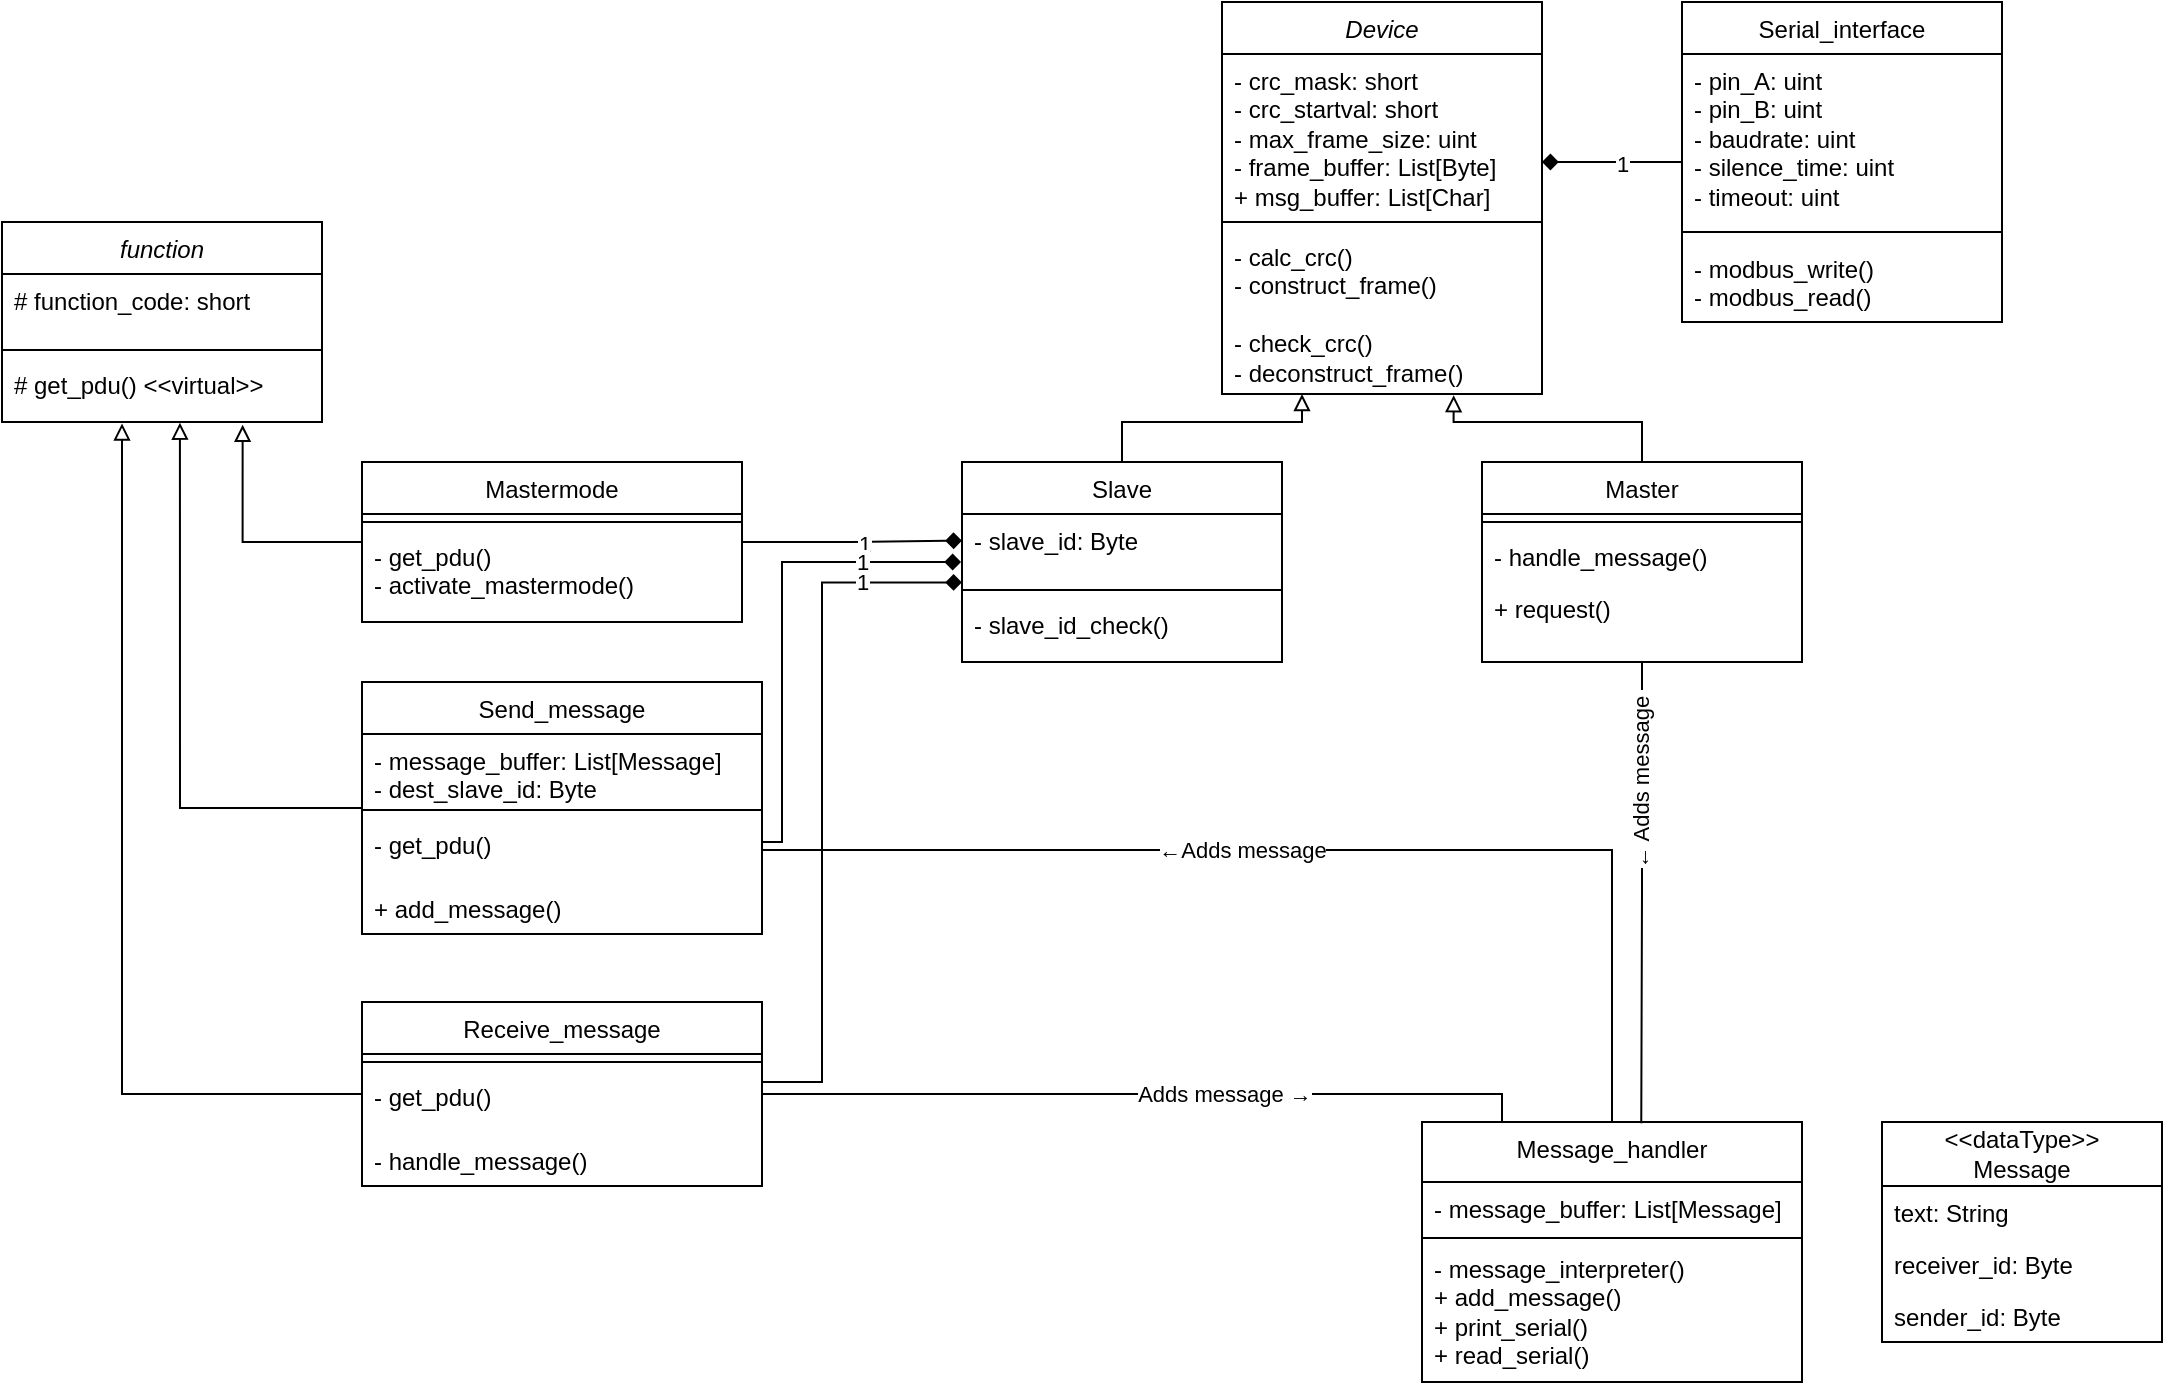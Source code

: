 <mxfile version="24.5.2" type="github">
  <diagram id="C5RBs43oDa-KdzZeNtuy" name="Page-1">
    <mxGraphModel dx="710" dy="459" grid="1" gridSize="10" guides="1" tooltips="1" connect="1" arrows="1" fold="1" page="1" pageScale="1" pageWidth="3300" pageHeight="4681" math="0" shadow="0">
      <root>
        <mxCell id="WIyWlLk6GJQsqaUBKTNV-0" />
        <mxCell id="WIyWlLk6GJQsqaUBKTNV-1" parent="WIyWlLk6GJQsqaUBKTNV-0" />
        <mxCell id="0T1XnAhTBll2UU8GzCWv-0" value="&lt;span style=&quot;font-weight: normal;&quot;&gt;&lt;i&gt;Device&lt;/i&gt;&lt;/span&gt;" style="swimlane;fontStyle=1;align=center;verticalAlign=top;childLayout=stackLayout;horizontal=1;startSize=26;horizontalStack=0;resizeParent=1;resizeParentMax=0;resizeLast=0;collapsible=1;marginBottom=0;whiteSpace=wrap;html=1;" parent="WIyWlLk6GJQsqaUBKTNV-1" vertex="1">
          <mxGeometry x="740" y="100" width="160" height="196" as="geometry" />
        </mxCell>
        <mxCell id="0T1XnAhTBll2UU8GzCWv-1" value="- crc_mask: short&lt;div&gt;- crc_startval: short&lt;/div&gt;&lt;div&gt;- max_frame_size: uint&lt;/div&gt;&lt;div&gt;- frame_buffer: List[Byte]&lt;/div&gt;&lt;div&gt;+ msg_buffer: List[Char]&lt;/div&gt;" style="text;strokeColor=none;fillColor=none;align=left;verticalAlign=top;spacingLeft=4;spacingRight=4;overflow=hidden;rotatable=0;points=[[0,0.5],[1,0.5]];portConstraint=eastwest;whiteSpace=wrap;html=1;" parent="0T1XnAhTBll2UU8GzCWv-0" vertex="1">
          <mxGeometry y="26" width="160" height="80" as="geometry" />
        </mxCell>
        <mxCell id="0T1XnAhTBll2UU8GzCWv-2" value="" style="line;strokeWidth=1;fillColor=none;align=left;verticalAlign=middle;spacingTop=-1;spacingLeft=3;spacingRight=3;rotatable=0;labelPosition=right;points=[];portConstraint=eastwest;strokeColor=inherit;" parent="0T1XnAhTBll2UU8GzCWv-0" vertex="1">
          <mxGeometry y="106" width="160" height="8" as="geometry" />
        </mxCell>
        <mxCell id="0T1XnAhTBll2UU8GzCWv-3" value="- calc_crc()&lt;div&gt;- construct_frame()&lt;br&gt;&lt;/div&gt;&lt;div&gt;&lt;br&gt;&lt;/div&gt;&lt;div&gt;&lt;div&gt;- check_crc()&lt;/div&gt;&lt;div&gt;&lt;div&gt;- deconstruct_frame()&lt;/div&gt;&lt;/div&gt;&lt;/div&gt;" style="text;strokeColor=none;fillColor=none;align=left;verticalAlign=top;spacingLeft=4;spacingRight=4;overflow=hidden;rotatable=0;points=[[0,0.5],[1,0.5]];portConstraint=eastwest;whiteSpace=wrap;html=1;" parent="0T1XnAhTBll2UU8GzCWv-0" vertex="1">
          <mxGeometry y="114" width="160" height="82" as="geometry" />
        </mxCell>
        <mxCell id="0T1XnAhTBll2UU8GzCWv-8" style="edgeStyle=orthogonalEdgeStyle;rounded=0;orthogonalLoop=1;jettySize=auto;html=1;endArrow=block;endFill=0;entryX=0.25;entryY=1;entryDx=0;entryDy=0;exitX=0.5;exitY=0;exitDx=0;exitDy=0;startArrow=none;startFill=0;" parent="WIyWlLk6GJQsqaUBKTNV-1" source="0T1XnAhTBll2UU8GzCWv-10" target="0T1XnAhTBll2UU8GzCWv-0" edge="1">
          <mxGeometry relative="1" as="geometry">
            <mxPoint x="640" y="440" as="sourcePoint" />
            <mxPoint x="790" y="380" as="targetPoint" />
            <Array as="points">
              <mxPoint x="690" y="310" />
              <mxPoint x="780" y="310" />
            </Array>
          </mxGeometry>
        </mxCell>
        <mxCell id="0T1XnAhTBll2UU8GzCWv-10" value="&lt;span style=&quot;font-weight: normal;&quot;&gt;Slave&lt;/span&gt;" style="swimlane;fontStyle=1;align=center;verticalAlign=top;childLayout=stackLayout;horizontal=1;startSize=26;horizontalStack=0;resizeParent=1;resizeParentMax=0;resizeLast=0;collapsible=1;marginBottom=0;whiteSpace=wrap;html=1;" parent="WIyWlLk6GJQsqaUBKTNV-1" vertex="1">
          <mxGeometry x="610" y="330" width="160" height="100" as="geometry" />
        </mxCell>
        <mxCell id="0T1XnAhTBll2UU8GzCWv-11" value="- slave_id: Byte" style="text;strokeColor=none;fillColor=none;align=left;verticalAlign=top;spacingLeft=4;spacingRight=4;overflow=hidden;rotatable=0;points=[[0,0.5],[1,0.5]];portConstraint=eastwest;whiteSpace=wrap;html=1;" parent="0T1XnAhTBll2UU8GzCWv-10" vertex="1">
          <mxGeometry y="26" width="160" height="34" as="geometry" />
        </mxCell>
        <mxCell id="0T1XnAhTBll2UU8GzCWv-12" value="" style="line;strokeWidth=1;fillColor=none;align=left;verticalAlign=middle;spacingTop=-1;spacingLeft=3;spacingRight=3;rotatable=0;labelPosition=right;points=[];portConstraint=eastwest;strokeColor=inherit;" parent="0T1XnAhTBll2UU8GzCWv-10" vertex="1">
          <mxGeometry y="60" width="160" height="8" as="geometry" />
        </mxCell>
        <mxCell id="0T1XnAhTBll2UU8GzCWv-13" value="- slave_id_check()&lt;div&gt;&lt;br&gt;&lt;/div&gt;&lt;div&gt;&lt;br&gt;&lt;/div&gt;" style="text;strokeColor=none;fillColor=none;align=left;verticalAlign=top;spacingLeft=4;spacingRight=4;overflow=hidden;rotatable=0;points=[[0,0.5],[1,0.5]];portConstraint=eastwest;whiteSpace=wrap;html=1;" parent="0T1XnAhTBll2UU8GzCWv-10" vertex="1">
          <mxGeometry y="68" width="160" height="32" as="geometry" />
        </mxCell>
        <mxCell id="0T1XnAhTBll2UU8GzCWv-18" style="edgeStyle=orthogonalEdgeStyle;rounded=0;orthogonalLoop=1;jettySize=auto;html=1;entryX=0.724;entryY=1.007;entryDx=0;entryDy=0;entryPerimeter=0;endArrow=block;endFill=0;startArrow=none;startFill=0;" parent="WIyWlLk6GJQsqaUBKTNV-1" source="0T1XnAhTBll2UU8GzCWv-14" target="0T1XnAhTBll2UU8GzCWv-3" edge="1">
          <mxGeometry relative="1" as="geometry">
            <mxPoint x="860" y="390" as="targetPoint" />
            <Array as="points">
              <mxPoint x="950" y="310" />
              <mxPoint x="856" y="310" />
            </Array>
          </mxGeometry>
        </mxCell>
        <mxCell id="0T1XnAhTBll2UU8GzCWv-14" value="&lt;span style=&quot;font-weight: normal;&quot;&gt;Master&lt;/span&gt;" style="swimlane;fontStyle=1;align=center;verticalAlign=top;childLayout=stackLayout;horizontal=1;startSize=26;horizontalStack=0;resizeParent=1;resizeParentMax=0;resizeLast=0;collapsible=1;marginBottom=0;whiteSpace=wrap;html=1;" parent="WIyWlLk6GJQsqaUBKTNV-1" vertex="1">
          <mxGeometry x="870" y="330" width="160" height="100" as="geometry" />
        </mxCell>
        <mxCell id="0T1XnAhTBll2UU8GzCWv-16" value="" style="line;strokeWidth=1;fillColor=none;align=left;verticalAlign=middle;spacingTop=-1;spacingLeft=3;spacingRight=3;rotatable=0;labelPosition=right;points=[];portConstraint=eastwest;strokeColor=inherit;" parent="0T1XnAhTBll2UU8GzCWv-14" vertex="1">
          <mxGeometry y="26" width="160" height="8" as="geometry" />
        </mxCell>
        <mxCell id="0T1XnAhTBll2UU8GzCWv-84" value="- handle_message()" style="text;strokeColor=none;fillColor=none;align=left;verticalAlign=top;spacingLeft=4;spacingRight=4;overflow=hidden;rotatable=0;points=[[0,0.5],[1,0.5]];portConstraint=eastwest;whiteSpace=wrap;html=1;" parent="0T1XnAhTBll2UU8GzCWv-14" vertex="1">
          <mxGeometry y="34" width="160" height="26" as="geometry" />
        </mxCell>
        <mxCell id="0T1XnAhTBll2UU8GzCWv-17" value="+ request()" style="text;strokeColor=none;fillColor=none;align=left;verticalAlign=top;spacingLeft=4;spacingRight=4;overflow=hidden;rotatable=0;points=[[0,0.5],[1,0.5]];portConstraint=eastwest;whiteSpace=wrap;html=1;" parent="0T1XnAhTBll2UU8GzCWv-14" vertex="1">
          <mxGeometry y="60" width="160" height="40" as="geometry" />
        </mxCell>
        <mxCell id="0T1XnAhTBll2UU8GzCWv-23" value="" style="edgeStyle=orthogonalEdgeStyle;rounded=0;orthogonalLoop=1;jettySize=auto;html=1;endArrow=diamond;endFill=1;" parent="WIyWlLk6GJQsqaUBKTNV-1" source="0T1XnAhTBll2UU8GzCWv-19" edge="1">
          <mxGeometry relative="1" as="geometry">
            <mxPoint x="900" y="180" as="targetPoint" />
            <Array as="points">
              <mxPoint x="900" y="180" />
            </Array>
          </mxGeometry>
        </mxCell>
        <mxCell id="0T1XnAhTBll2UU8GzCWv-36" value="1" style="edgeLabel;html=1;align=center;verticalAlign=middle;resizable=0;points=[];" parent="0T1XnAhTBll2UU8GzCWv-23" vertex="1" connectable="0">
          <mxGeometry x="-0.126" y="1" relative="1" as="geometry">
            <mxPoint as="offset" />
          </mxGeometry>
        </mxCell>
        <mxCell id="0T1XnAhTBll2UU8GzCWv-19" value="&lt;span style=&quot;font-weight: 400;&quot;&gt;Serial_interface&lt;/span&gt;" style="swimlane;fontStyle=1;align=center;verticalAlign=top;childLayout=stackLayout;horizontal=1;startSize=26;horizontalStack=0;resizeParent=1;resizeParentMax=0;resizeLast=0;collapsible=1;marginBottom=0;whiteSpace=wrap;html=1;" parent="WIyWlLk6GJQsqaUBKTNV-1" vertex="1">
          <mxGeometry x="970" y="100" width="160" height="160" as="geometry" />
        </mxCell>
        <mxCell id="0T1XnAhTBll2UU8GzCWv-20" value="&lt;div&gt;- pin_A: uint&lt;/div&gt;&lt;div&gt;- pin_B: uint&lt;/div&gt;&lt;div&gt;- baudrate: uint&lt;/div&gt;&lt;div&gt;- silence_time: uint&lt;/div&gt;&lt;div&gt;- timeout: uint&lt;/div&gt;" style="text;strokeColor=none;fillColor=none;align=left;verticalAlign=top;spacingLeft=4;spacingRight=4;overflow=hidden;rotatable=0;points=[[0,0.5],[1,0.5]];portConstraint=eastwest;whiteSpace=wrap;html=1;" parent="0T1XnAhTBll2UU8GzCWv-19" vertex="1">
          <mxGeometry y="26" width="160" height="84" as="geometry" />
        </mxCell>
        <mxCell id="0T1XnAhTBll2UU8GzCWv-21" value="" style="line;strokeWidth=1;fillColor=none;align=left;verticalAlign=middle;spacingTop=-1;spacingLeft=3;spacingRight=3;rotatable=0;labelPosition=right;points=[];portConstraint=eastwest;strokeColor=inherit;" parent="0T1XnAhTBll2UU8GzCWv-19" vertex="1">
          <mxGeometry y="110" width="160" height="10" as="geometry" />
        </mxCell>
        <mxCell id="0T1XnAhTBll2UU8GzCWv-22" value="- modbus_write()&lt;div&gt;- modbus_read()&lt;br&gt;&lt;/div&gt;" style="text;strokeColor=none;fillColor=none;align=left;verticalAlign=top;spacingLeft=4;spacingRight=4;overflow=hidden;rotatable=0;points=[[0,0.5],[1,0.5]];portConstraint=eastwest;whiteSpace=wrap;html=1;" parent="0T1XnAhTBll2UU8GzCWv-19" vertex="1">
          <mxGeometry y="120" width="160" height="40" as="geometry" />
        </mxCell>
        <mxCell id="0T1XnAhTBll2UU8GzCWv-24" value="&lt;i style=&quot;font-weight: normal;&quot;&gt;function&lt;/i&gt;" style="swimlane;fontStyle=1;align=center;verticalAlign=top;childLayout=stackLayout;horizontal=1;startSize=26;horizontalStack=0;resizeParent=1;resizeParentMax=0;resizeLast=0;collapsible=1;marginBottom=0;whiteSpace=wrap;html=1;" parent="WIyWlLk6GJQsqaUBKTNV-1" vertex="1">
          <mxGeometry x="130" y="210" width="160" height="100" as="geometry" />
        </mxCell>
        <mxCell id="0T1XnAhTBll2UU8GzCWv-25" value="# function_code: short&amp;nbsp;" style="text;strokeColor=none;fillColor=none;align=left;verticalAlign=top;spacingLeft=4;spacingRight=4;overflow=hidden;rotatable=0;points=[[0,0.5],[1,0.5]];portConstraint=eastwest;whiteSpace=wrap;html=1;" parent="0T1XnAhTBll2UU8GzCWv-24" vertex="1">
          <mxGeometry y="26" width="160" height="34" as="geometry" />
        </mxCell>
        <mxCell id="0T1XnAhTBll2UU8GzCWv-26" value="" style="line;strokeWidth=1;fillColor=none;align=left;verticalAlign=middle;spacingTop=-1;spacingLeft=3;spacingRight=3;rotatable=0;labelPosition=right;points=[];portConstraint=eastwest;strokeColor=inherit;" parent="0T1XnAhTBll2UU8GzCWv-24" vertex="1">
          <mxGeometry y="60" width="160" height="8" as="geometry" />
        </mxCell>
        <mxCell id="0T1XnAhTBll2UU8GzCWv-27" value="# get_pdu() &amp;lt;&amp;lt;virtual&amp;gt;&amp;gt;" style="text;strokeColor=none;fillColor=none;align=left;verticalAlign=top;spacingLeft=4;spacingRight=4;overflow=hidden;rotatable=0;points=[[0,0.5],[1,0.5]];portConstraint=eastwest;whiteSpace=wrap;html=1;" parent="0T1XnAhTBll2UU8GzCWv-24" vertex="1">
          <mxGeometry y="68" width="160" height="32" as="geometry" />
        </mxCell>
        <mxCell id="0T1XnAhTBll2UU8GzCWv-97" style="edgeStyle=orthogonalEdgeStyle;rounded=0;orthogonalLoop=1;jettySize=auto;html=1;entryX=1;entryY=0.5;entryDx=0;entryDy=0;endArrow=none;endFill=0;" parent="WIyWlLk6GJQsqaUBKTNV-1" source="0T1XnAhTBll2UU8GzCWv-41" target="0T1XnAhTBll2UU8GzCWv-58" edge="1">
          <mxGeometry relative="1" as="geometry" />
        </mxCell>
        <mxCell id="0T1XnAhTBll2UU8GzCWv-98" value="←Adds message" style="edgeLabel;html=1;align=center;verticalAlign=middle;resizable=0;points=[];" parent="0T1XnAhTBll2UU8GzCWv-97" vertex="1" connectable="0">
          <mxGeometry x="0.147" y="2" relative="1" as="geometry">
            <mxPoint y="-2" as="offset" />
          </mxGeometry>
        </mxCell>
        <mxCell id="0T1XnAhTBll2UU8GzCWv-41" value="&lt;span style=&quot;font-weight: normal;&quot;&gt;Message_handler&lt;/span&gt;" style="swimlane;fontStyle=1;align=center;verticalAlign=top;childLayout=stackLayout;horizontal=1;startSize=30;horizontalStack=0;resizeParent=1;resizeParentMax=0;resizeLast=0;collapsible=1;marginBottom=0;whiteSpace=wrap;html=1;" parent="WIyWlLk6GJQsqaUBKTNV-1" vertex="1">
          <mxGeometry x="840" y="660" width="190" height="130" as="geometry" />
        </mxCell>
        <mxCell id="0T1XnAhTBll2UU8GzCWv-44" value="- message_buffer: List[Message]" style="text;strokeColor=none;fillColor=none;align=left;verticalAlign=top;spacingLeft=4;spacingRight=4;overflow=hidden;rotatable=0;points=[[0,0.5],[1,0.5]];portConstraint=eastwest;whiteSpace=wrap;html=1;" parent="0T1XnAhTBll2UU8GzCWv-41" vertex="1">
          <mxGeometry y="30" width="190" height="26" as="geometry" />
        </mxCell>
        <mxCell id="0T1XnAhTBll2UU8GzCWv-42" value="" style="line;strokeWidth=1;fillColor=none;align=left;verticalAlign=middle;spacingTop=-1;spacingLeft=3;spacingRight=3;rotatable=0;labelPosition=right;points=[];portConstraint=eastwest;strokeColor=inherit;" parent="0T1XnAhTBll2UU8GzCWv-41" vertex="1">
          <mxGeometry y="56" width="190" height="4" as="geometry" />
        </mxCell>
        <mxCell id="0T1XnAhTBll2UU8GzCWv-43" value="&lt;div&gt;- message_interpreter()&lt;/div&gt;&lt;div&gt;+ add_message()&lt;/div&gt;+ print_serial()&lt;div&gt;+ read_serial()&lt;br&gt;&lt;div&gt;&lt;br&gt;&lt;/div&gt;&lt;/div&gt;" style="text;strokeColor=none;fillColor=none;align=left;verticalAlign=top;spacingLeft=4;spacingRight=4;overflow=hidden;rotatable=0;points=[[0,0.5],[1,0.5]];portConstraint=eastwest;whiteSpace=wrap;html=1;" parent="0T1XnAhTBll2UU8GzCWv-41" vertex="1">
          <mxGeometry y="60" width="190" height="70" as="geometry" />
        </mxCell>
        <mxCell id="0T1XnAhTBll2UU8GzCWv-76" style="edgeStyle=orthogonalEdgeStyle;rounded=0;orthogonalLoop=1;jettySize=auto;html=1;entryX=0.556;entryY=1.01;entryDx=0;entryDy=0;entryPerimeter=0;endArrow=block;endFill=0;" parent="WIyWlLk6GJQsqaUBKTNV-1" source="0T1XnAhTBll2UU8GzCWv-55" target="0T1XnAhTBll2UU8GzCWv-27" edge="1">
          <mxGeometry relative="1" as="geometry">
            <mxPoint x="220" y="320" as="targetPoint" />
            <Array as="points">
              <mxPoint x="219" y="503" />
            </Array>
          </mxGeometry>
        </mxCell>
        <mxCell id="0T1XnAhTBll2UU8GzCWv-55" value="&lt;span style=&quot;font-weight: normal;&quot;&gt;Send_message&lt;/span&gt;" style="swimlane;fontStyle=1;align=center;verticalAlign=top;childLayout=stackLayout;horizontal=1;startSize=26;horizontalStack=0;resizeParent=1;resizeParentMax=0;resizeLast=0;collapsible=1;marginBottom=0;whiteSpace=wrap;html=1;" parent="WIyWlLk6GJQsqaUBKTNV-1" vertex="1">
          <mxGeometry x="310" y="440" width="200" height="126" as="geometry" />
        </mxCell>
        <mxCell id="0T1XnAhTBll2UU8GzCWv-56" value="- message_buffer: List[Message]&lt;div&gt;- dest_slave_id: Byte&lt;/div&gt;" style="text;strokeColor=none;fillColor=none;align=left;verticalAlign=top;spacingLeft=4;spacingRight=4;overflow=hidden;rotatable=0;points=[[0,0.5],[1,0.5]];portConstraint=eastwest;whiteSpace=wrap;html=1;" parent="0T1XnAhTBll2UU8GzCWv-55" vertex="1">
          <mxGeometry y="26" width="200" height="34" as="geometry" />
        </mxCell>
        <mxCell id="0T1XnAhTBll2UU8GzCWv-57" value="" style="line;strokeWidth=1;fillColor=none;align=left;verticalAlign=middle;spacingTop=-1;spacingLeft=3;spacingRight=3;rotatable=0;labelPosition=right;points=[];portConstraint=eastwest;strokeColor=inherit;" parent="0T1XnAhTBll2UU8GzCWv-55" vertex="1">
          <mxGeometry y="60" width="200" height="8" as="geometry" />
        </mxCell>
        <mxCell id="0T1XnAhTBll2UU8GzCWv-58" value="- get_pdu()&amp;nbsp;&lt;div&gt;&lt;br&gt;&lt;/div&gt;" style="text;strokeColor=none;fillColor=none;align=left;verticalAlign=top;spacingLeft=4;spacingRight=4;overflow=hidden;rotatable=0;points=[[0,0.5],[1,0.5]];portConstraint=eastwest;whiteSpace=wrap;html=1;" parent="0T1XnAhTBll2UU8GzCWv-55" vertex="1">
          <mxGeometry y="68" width="200" height="32" as="geometry" />
        </mxCell>
        <mxCell id="0T1XnAhTBll2UU8GzCWv-59" value="+ add_message()" style="text;strokeColor=none;fillColor=none;align=left;verticalAlign=top;spacingLeft=4;spacingRight=4;overflow=hidden;rotatable=0;points=[[0,0.5],[1,0.5]];portConstraint=eastwest;whiteSpace=wrap;html=1;" parent="0T1XnAhTBll2UU8GzCWv-55" vertex="1">
          <mxGeometry y="100" width="200" height="26" as="geometry" />
        </mxCell>
        <mxCell id="0T1XnAhTBll2UU8GzCWv-75" style="edgeStyle=orthogonalEdgeStyle;rounded=0;orthogonalLoop=1;jettySize=auto;html=1;entryX=0.752;entryY=1.044;entryDx=0;entryDy=0;entryPerimeter=0;endArrow=block;endFill=0;" parent="WIyWlLk6GJQsqaUBKTNV-1" source="0T1XnAhTBll2UU8GzCWv-61" target="0T1XnAhTBll2UU8GzCWv-27" edge="1">
          <mxGeometry relative="1" as="geometry">
            <mxPoint x="250" y="320" as="targetPoint" />
            <Array as="points">
              <mxPoint x="250" y="370" />
            </Array>
          </mxGeometry>
        </mxCell>
        <mxCell id="0T1XnAhTBll2UU8GzCWv-61" value="&lt;span style=&quot;font-weight: 400;&quot;&gt;Mastermode&lt;/span&gt;" style="swimlane;fontStyle=1;align=center;verticalAlign=top;childLayout=stackLayout;horizontal=1;startSize=26;horizontalStack=0;resizeParent=1;resizeParentMax=0;resizeLast=0;collapsible=1;marginBottom=0;whiteSpace=wrap;html=1;" parent="WIyWlLk6GJQsqaUBKTNV-1" vertex="1">
          <mxGeometry x="310" y="330" width="190" height="80" as="geometry" />
        </mxCell>
        <mxCell id="0T1XnAhTBll2UU8GzCWv-63" value="" style="line;strokeWidth=1;fillColor=none;align=left;verticalAlign=middle;spacingTop=-1;spacingLeft=3;spacingRight=3;rotatable=0;labelPosition=right;points=[];portConstraint=eastwest;strokeColor=inherit;" parent="0T1XnAhTBll2UU8GzCWv-61" vertex="1">
          <mxGeometry y="26" width="190" height="8" as="geometry" />
        </mxCell>
        <mxCell id="0T1XnAhTBll2UU8GzCWv-64" value="- get_pdu()&amp;nbsp;&lt;div&gt;- activate_mastermode()&lt;/div&gt;" style="text;strokeColor=none;fillColor=none;align=left;verticalAlign=top;spacingLeft=4;spacingRight=4;overflow=hidden;rotatable=0;points=[[0,0.5],[1,0.5]];portConstraint=eastwest;whiteSpace=wrap;html=1;" parent="0T1XnAhTBll2UU8GzCWv-61" vertex="1">
          <mxGeometry y="34" width="190" height="46" as="geometry" />
        </mxCell>
        <mxCell id="0T1XnAhTBll2UU8GzCWv-69" value="&lt;span style=&quot;font-weight: normal;&quot;&gt;Receive_message&lt;/span&gt;" style="swimlane;fontStyle=1;align=center;verticalAlign=top;childLayout=stackLayout;horizontal=1;startSize=26;horizontalStack=0;resizeParent=1;resizeParentMax=0;resizeLast=0;collapsible=1;marginBottom=0;whiteSpace=wrap;html=1;" parent="WIyWlLk6GJQsqaUBKTNV-1" vertex="1">
          <mxGeometry x="310" y="600" width="200" height="92" as="geometry" />
        </mxCell>
        <mxCell id="0T1XnAhTBll2UU8GzCWv-71" value="" style="line;strokeWidth=1;fillColor=none;align=left;verticalAlign=middle;spacingTop=-1;spacingLeft=3;spacingRight=3;rotatable=0;labelPosition=right;points=[];portConstraint=eastwest;strokeColor=inherit;" parent="0T1XnAhTBll2UU8GzCWv-69" vertex="1">
          <mxGeometry y="26" width="200" height="8" as="geometry" />
        </mxCell>
        <mxCell id="0T1XnAhTBll2UU8GzCWv-72" value="- get_pdu()&amp;nbsp;&lt;div&gt;&lt;br&gt;&lt;/div&gt;" style="text;strokeColor=none;fillColor=none;align=left;verticalAlign=top;spacingLeft=4;spacingRight=4;overflow=hidden;rotatable=0;points=[[0,0.5],[1,0.5]];portConstraint=eastwest;whiteSpace=wrap;html=1;" parent="0T1XnAhTBll2UU8GzCWv-69" vertex="1">
          <mxGeometry y="34" width="200" height="32" as="geometry" />
        </mxCell>
        <mxCell id="0T1XnAhTBll2UU8GzCWv-73" value="- handle_message()" style="text;strokeColor=none;fillColor=none;align=left;verticalAlign=top;spacingLeft=4;spacingRight=4;overflow=hidden;rotatable=0;points=[[0,0.5],[1,0.5]];portConstraint=eastwest;whiteSpace=wrap;html=1;" parent="0T1XnAhTBll2UU8GzCWv-69" vertex="1">
          <mxGeometry y="66" width="200" height="26" as="geometry" />
        </mxCell>
        <mxCell id="0T1XnAhTBll2UU8GzCWv-77" style="edgeStyle=orthogonalEdgeStyle;rounded=0;orthogonalLoop=1;jettySize=auto;html=1;entryX=0.381;entryY=1.021;entryDx=0;entryDy=0;entryPerimeter=0;endArrow=block;endFill=0;" parent="WIyWlLk6GJQsqaUBKTNV-1" source="0T1XnAhTBll2UU8GzCWv-69" target="0T1XnAhTBll2UU8GzCWv-27" edge="1">
          <mxGeometry relative="1" as="geometry">
            <Array as="points">
              <mxPoint x="190" y="646" />
              <mxPoint x="190" y="311" />
            </Array>
          </mxGeometry>
        </mxCell>
        <mxCell id="0T1XnAhTBll2UU8GzCWv-78" style="edgeStyle=orthogonalEdgeStyle;rounded=0;orthogonalLoop=1;jettySize=auto;html=1;entryX=0;entryY=0.392;entryDx=0;entryDy=0;entryPerimeter=0;endArrow=diamond;endFill=1;" parent="WIyWlLk6GJQsqaUBKTNV-1" source="0T1XnAhTBll2UU8GzCWv-61" target="0T1XnAhTBll2UU8GzCWv-11" edge="1">
          <mxGeometry relative="1" as="geometry" />
        </mxCell>
        <mxCell id="0T1XnAhTBll2UU8GzCWv-83" value="1" style="edgeLabel;html=1;align=center;verticalAlign=middle;resizable=0;points=[];" parent="0T1XnAhTBll2UU8GzCWv-78" vertex="1" connectable="0">
          <mxGeometry x="0.409" relative="1" as="geometry">
            <mxPoint x="-17" y="1" as="offset" />
          </mxGeometry>
        </mxCell>
        <mxCell id="0T1XnAhTBll2UU8GzCWv-79" style="edgeStyle=orthogonalEdgeStyle;rounded=0;orthogonalLoop=1;jettySize=auto;html=1;endArrow=diamond;endFill=1;entryX=-0.003;entryY=0.706;entryDx=0;entryDy=0;entryPerimeter=0;" parent="WIyWlLk6GJQsqaUBKTNV-1" source="0T1XnAhTBll2UU8GzCWv-55" target="0T1XnAhTBll2UU8GzCWv-11" edge="1">
          <mxGeometry relative="1" as="geometry">
            <mxPoint x="590" y="380" as="targetPoint" />
            <Array as="points">
              <mxPoint x="520" y="520" />
              <mxPoint x="520" y="380" />
            </Array>
          </mxGeometry>
        </mxCell>
        <mxCell id="0T1XnAhTBll2UU8GzCWv-82" value="1" style="edgeLabel;html=1;align=center;verticalAlign=middle;resizable=0;points=[];" parent="0T1XnAhTBll2UU8GzCWv-79" vertex="1" connectable="0">
          <mxGeometry x="0.717" relative="1" as="geometry">
            <mxPoint x="-16" as="offset" />
          </mxGeometry>
        </mxCell>
        <mxCell id="0T1XnAhTBll2UU8GzCWv-80" style="edgeStyle=orthogonalEdgeStyle;rounded=0;orthogonalLoop=1;jettySize=auto;html=1;endArrow=diamond;endFill=1;entryX=0;entryY=1.006;entryDx=0;entryDy=0;entryPerimeter=0;" parent="WIyWlLk6GJQsqaUBKTNV-1" source="0T1XnAhTBll2UU8GzCWv-69" target="0T1XnAhTBll2UU8GzCWv-11" edge="1">
          <mxGeometry relative="1" as="geometry">
            <mxPoint x="600" y="390" as="targetPoint" />
            <Array as="points">
              <mxPoint x="540" y="640" />
              <mxPoint x="540" y="390" />
            </Array>
          </mxGeometry>
        </mxCell>
        <mxCell id="0T1XnAhTBll2UU8GzCWv-81" value="1" style="edgeLabel;html=1;align=center;verticalAlign=middle;resizable=0;points=[];" parent="0T1XnAhTBll2UU8GzCWv-80" vertex="1" connectable="0">
          <mxGeometry x="0.822" relative="1" as="geometry">
            <mxPoint x="-19" as="offset" />
          </mxGeometry>
        </mxCell>
        <mxCell id="0T1XnAhTBll2UU8GzCWv-85" style="edgeStyle=orthogonalEdgeStyle;rounded=0;orthogonalLoop=1;jettySize=auto;html=1;endArrow=none;endFill=0;" parent="WIyWlLk6GJQsqaUBKTNV-1" source="0T1XnAhTBll2UU8GzCWv-69" edge="1">
          <mxGeometry relative="1" as="geometry">
            <mxPoint x="880" y="660" as="targetPoint" />
            <Array as="points">
              <mxPoint x="880" y="646" />
              <mxPoint x="880" y="660" />
              <mxPoint x="878" y="660" />
            </Array>
          </mxGeometry>
        </mxCell>
        <mxCell id="0T1XnAhTBll2UU8GzCWv-87" value="Adds message →" style="edgeLabel;html=1;align=center;verticalAlign=middle;resizable=0;points=[];" parent="0T1XnAhTBll2UU8GzCWv-85" vertex="1" connectable="0">
          <mxGeometry x="-0.086" y="-3" relative="1" as="geometry">
            <mxPoint x="53" y="-3" as="offset" />
          </mxGeometry>
        </mxCell>
        <mxCell id="0T1XnAhTBll2UU8GzCWv-90" style="edgeStyle=orthogonalEdgeStyle;rounded=0;orthogonalLoop=1;jettySize=auto;html=1;entryX=0.577;entryY=0.005;entryDx=0;entryDy=0;entryPerimeter=0;endArrow=none;endFill=0;" parent="WIyWlLk6GJQsqaUBKTNV-1" source="0T1XnAhTBll2UU8GzCWv-14" target="0T1XnAhTBll2UU8GzCWv-41" edge="1">
          <mxGeometry relative="1" as="geometry" />
        </mxCell>
        <mxCell id="0T1XnAhTBll2UU8GzCWv-91" value="← Adds message&amp;nbsp;" style="edgeLabel;html=1;align=center;verticalAlign=middle;resizable=0;points=[];rotation=270;" parent="WIyWlLk6GJQsqaUBKTNV-1" vertex="1" connectable="0">
          <mxGeometry x="960.005" y="490" as="geometry">
            <mxPoint x="1.0" y="-11" as="offset" />
          </mxGeometry>
        </mxCell>
        <mxCell id="0T1XnAhTBll2UU8GzCWv-92" value="&amp;lt;&amp;lt;dataType&amp;gt;&amp;gt;&lt;div&gt;Message&lt;/div&gt;" style="swimlane;fontStyle=0;childLayout=stackLayout;horizontal=1;startSize=32;fillColor=none;horizontalStack=0;resizeParent=1;resizeParentMax=0;resizeLast=0;collapsible=1;marginBottom=0;whiteSpace=wrap;html=1;" parent="WIyWlLk6GJQsqaUBKTNV-1" vertex="1">
          <mxGeometry x="1070" y="660" width="140" height="110" as="geometry" />
        </mxCell>
        <mxCell id="0T1XnAhTBll2UU8GzCWv-93" value="text: String&amp;nbsp;" style="text;strokeColor=none;fillColor=none;align=left;verticalAlign=top;spacingLeft=4;spacingRight=4;overflow=hidden;rotatable=0;points=[[0,0.5],[1,0.5]];portConstraint=eastwest;whiteSpace=wrap;html=1;" parent="0T1XnAhTBll2UU8GzCWv-92" vertex="1">
          <mxGeometry y="32" width="140" height="26" as="geometry" />
        </mxCell>
        <mxCell id="0T1XnAhTBll2UU8GzCWv-96" value="receiver_id: Byte" style="text;strokeColor=none;fillColor=none;align=left;verticalAlign=top;spacingLeft=4;spacingRight=4;overflow=hidden;rotatable=0;points=[[0,0.5],[1,0.5]];portConstraint=eastwest;whiteSpace=wrap;html=1;" parent="0T1XnAhTBll2UU8GzCWv-92" vertex="1">
          <mxGeometry y="58" width="140" height="26" as="geometry" />
        </mxCell>
        <mxCell id="0T1XnAhTBll2UU8GzCWv-94" value="sender_id: Byte" style="text;strokeColor=none;fillColor=none;align=left;verticalAlign=top;spacingLeft=4;spacingRight=4;overflow=hidden;rotatable=0;points=[[0,0.5],[1,0.5]];portConstraint=eastwest;whiteSpace=wrap;html=1;" parent="0T1XnAhTBll2UU8GzCWv-92" vertex="1">
          <mxGeometry y="84" width="140" height="26" as="geometry" />
        </mxCell>
      </root>
    </mxGraphModel>
  </diagram>
</mxfile>
